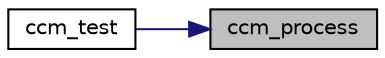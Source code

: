 digraph "ccm_process"
{
 // LATEX_PDF_SIZE
  edge [fontname="Helvetica",fontsize="10",labelfontname="Helvetica",labelfontsize="10"];
  node [fontname="Helvetica",fontsize="10",shape=record];
  rankdir="RL";
  Node1 [label="ccm_process",height=0.2,width=0.4,color="black", fillcolor="grey75", style="filled", fontcolor="black",tooltip="Process plaintext/ciphertext through CCM."];
  Node1 -> Node2 [dir="back",color="midnightblue",fontsize="10",style="solid",fontname="Helvetica"];
  Node2 [label="ccm_test",height=0.2,width=0.4,color="black", fillcolor="white", style="filled",URL="$ccm__test_8c.html#af02fbfac6da1b71a49ad14537796b006",tooltip=" "];
}
